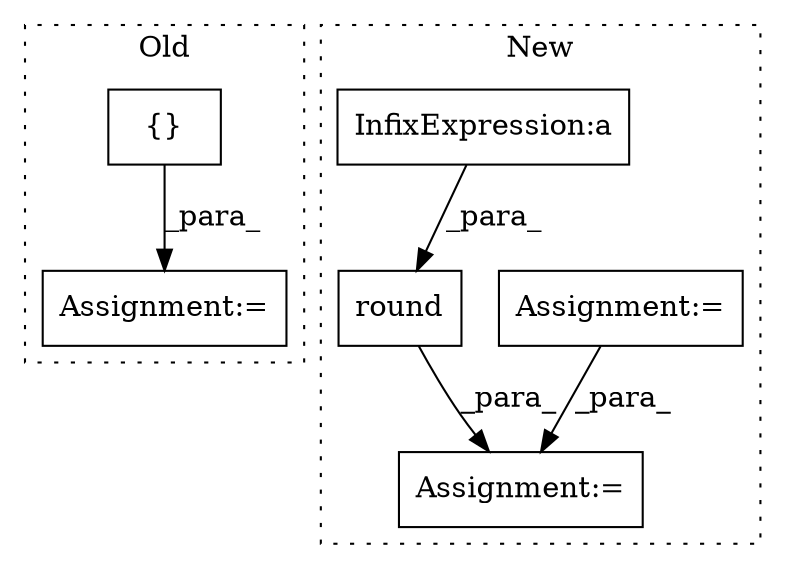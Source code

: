 digraph G {
subgraph cluster0 {
1 [label="{}" a="4" s="2903" l="2" shape="box"];
4 [label="Assignment:=" a="7" s="2893" l="1" shape="box"];
label = "Old";
style="dotted";
}
subgraph cluster1 {
2 [label="round" a="32" s="3119,3133" l="6,1" shape="box"];
3 [label="Assignment:=" a="7" s="3067" l="1" shape="box"];
5 [label="Assignment:=" a="7" s="1938" l="3" shape="box"];
6 [label="InfixExpression:a" a="27" s="3129" l="3" shape="box"];
label = "New";
style="dotted";
}
1 -> 4 [label="_para_"];
2 -> 3 [label="_para_"];
5 -> 3 [label="_para_"];
6 -> 2 [label="_para_"];
}